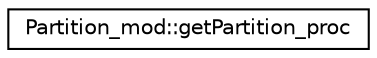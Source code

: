 digraph "Graphical Class Hierarchy"
{
 // LATEX_PDF_SIZE
  edge [fontname="Helvetica",fontsize="10",labelfontname="Helvetica",labelfontsize="10"];
  node [fontname="Helvetica",fontsize="10",shape=record];
  rankdir="LR";
  Node0 [label="Partition_mod::getPartition_proc",height=0.2,width=0.4,color="black", fillcolor="white", style="filled",URL="$interfacePartition__mod_1_1getPartition__proc.html",tooltip=" "];
}
